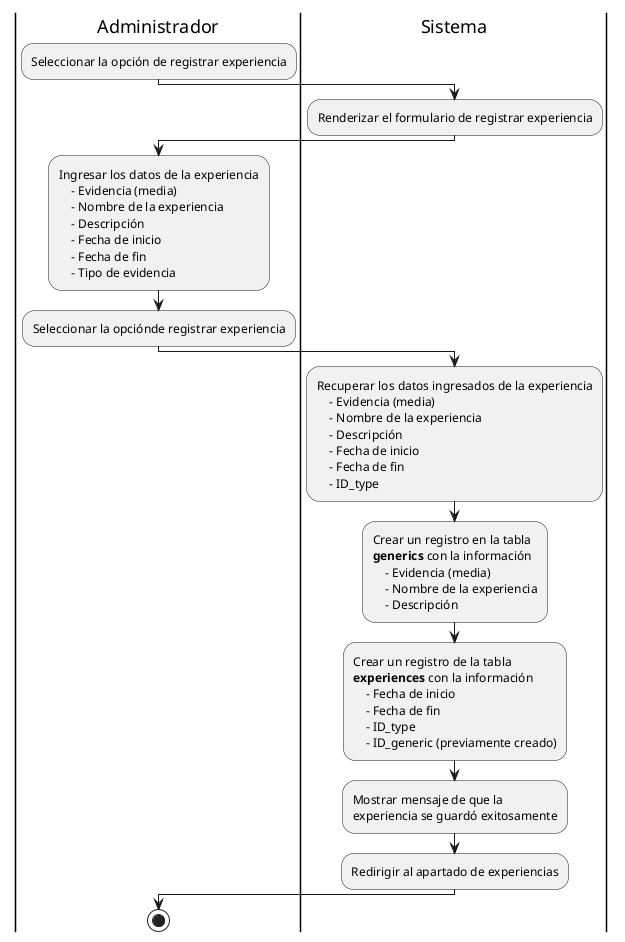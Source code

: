 @startuml 

|Administrador|
:Seleccionar la opción de registrar experiencia;

|Sistema|
:Renderizar el formulario de registrar experiencia;

|Administrador|
:Ingresar los datos de la experiencia
    - Evidencia (media)
    - Nombre de la experiencia
    - Descripción
    - Fecha de inicio
    - Fecha de fin
    - Tipo de evidencia;
:Seleccionar la opciónde registrar experiencia;

|Sistema|
:Recuperar los datos ingresados de la experiencia
    - Evidencia (media)
    - Nombre de la experiencia
    - Descripción
    - Fecha de inicio
    - Fecha de fin
    - ID_type;
:Crear un registro en la tabla 
**generics** con la información
    - Evidencia (media)
    - Nombre de la experiencia
    - Descripción;
:Crear un registro de la tabla 
**experiences** con la información
    - Fecha de inicio
    - Fecha de fin
    - ID_type
    - ID_generic (previamente creado);
:Mostrar mensaje de que la 
experiencia se guardó exitosamente;
:Redirigir al apartado de experiencias;

|Administrador|
stop

@enduml